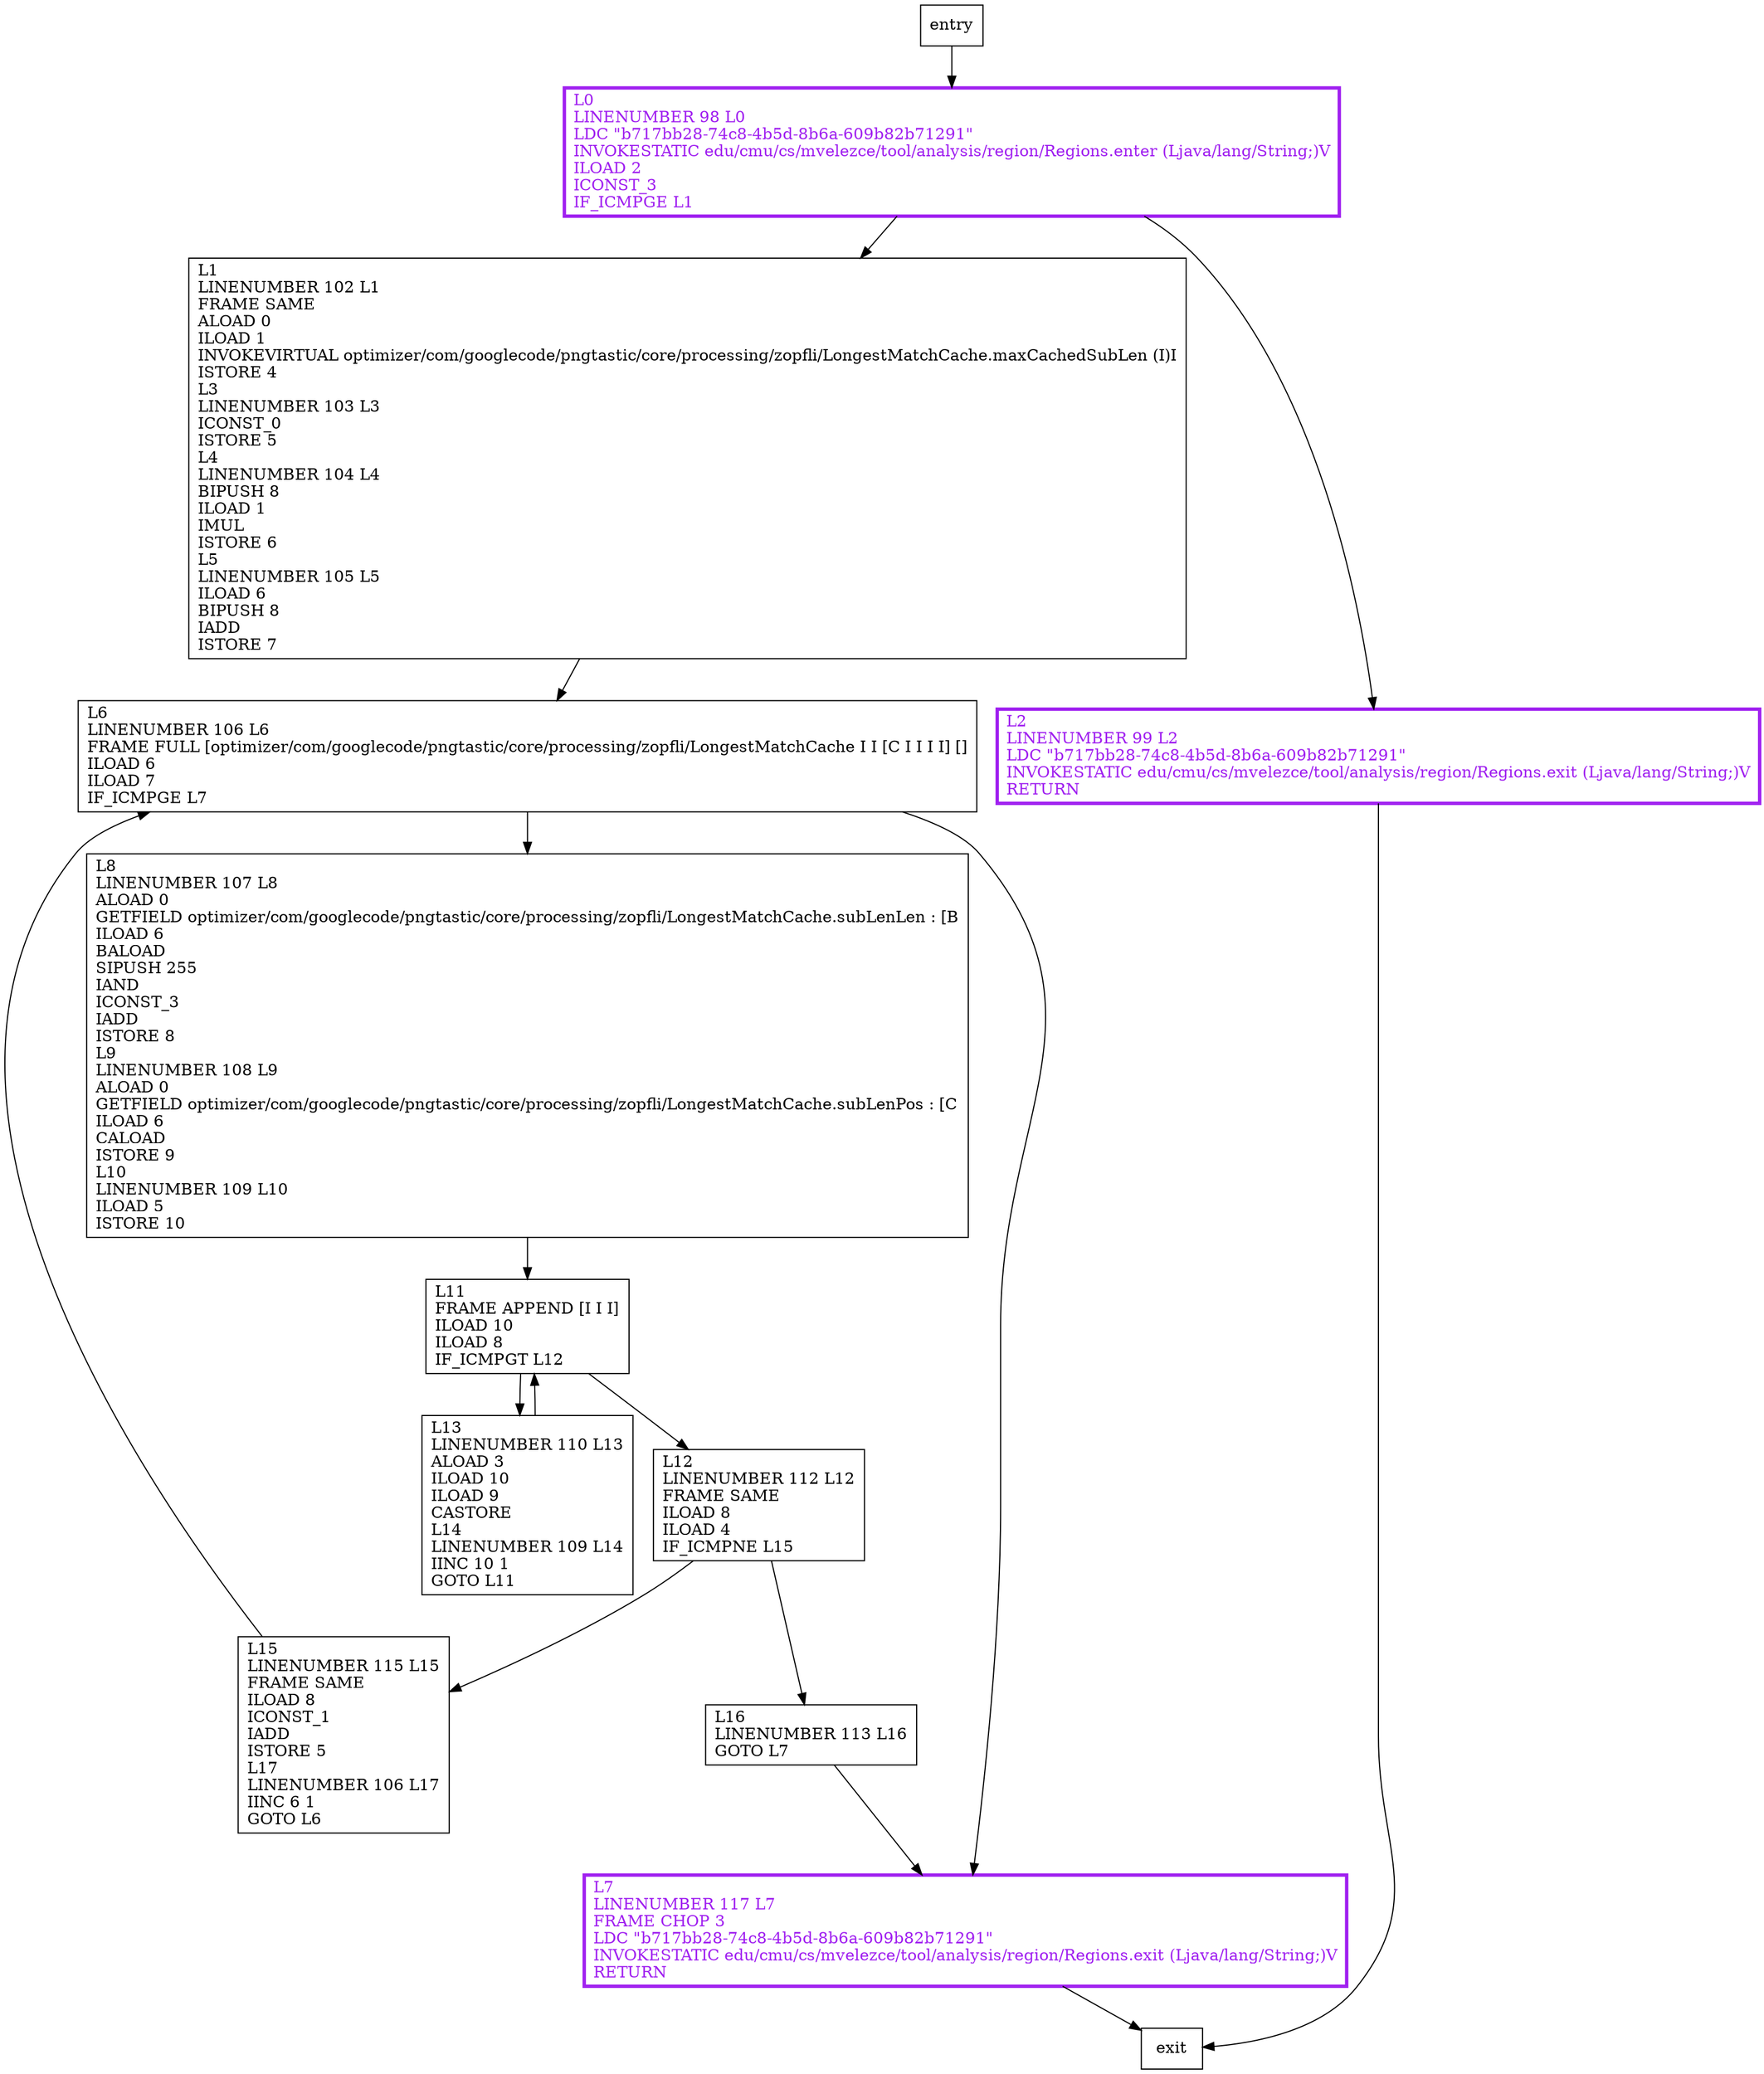 digraph cacheToSubLen {
node [shape=record];
38851648 [label="L1\lLINENUMBER 102 L1\lFRAME SAME\lALOAD 0\lILOAD 1\lINVOKEVIRTUAL optimizer/com/googlecode/pngtastic/core/processing/zopfli/LongestMatchCache.maxCachedSubLen (I)I\lISTORE 4\lL3\lLINENUMBER 103 L3\lICONST_0\lISTORE 5\lL4\lLINENUMBER 104 L4\lBIPUSH 8\lILOAD 1\lIMUL\lISTORE 6\lL5\lLINENUMBER 105 L5\lILOAD 6\lBIPUSH 8\lIADD\lISTORE 7\l"];
230610941 [label="L0\lLINENUMBER 98 L0\lLDC \"b717bb28-74c8-4b5d-8b6a-609b82b71291\"\lINVOKESTATIC edu/cmu/cs/mvelezce/tool/analysis/region/Regions.enter (Ljava/lang/String;)V\lILOAD 2\lICONST_3\lIF_ICMPGE L1\l"];
94690722 [label="L8\lLINENUMBER 107 L8\lALOAD 0\lGETFIELD optimizer/com/googlecode/pngtastic/core/processing/zopfli/LongestMatchCache.subLenLen : [B\lILOAD 6\lBALOAD\lSIPUSH 255\lIAND\lICONST_3\lIADD\lISTORE 8\lL9\lLINENUMBER 108 L9\lALOAD 0\lGETFIELD optimizer/com/googlecode/pngtastic/core/processing/zopfli/LongestMatchCache.subLenPos : [C\lILOAD 6\lCALOAD\lISTORE 9\lL10\lLINENUMBER 109 L10\lILOAD 5\lISTORE 10\l"];
1992844647 [label="L2\lLINENUMBER 99 L2\lLDC \"b717bb28-74c8-4b5d-8b6a-609b82b71291\"\lINVOKESTATIC edu/cmu/cs/mvelezce/tool/analysis/region/Regions.exit (Ljava/lang/String;)V\lRETURN\l"];
30604162 [label="L12\lLINENUMBER 112 L12\lFRAME SAME\lILOAD 8\lILOAD 4\lIF_ICMPNE L15\l"];
872699266 [label="L13\lLINENUMBER 110 L13\lALOAD 3\lILOAD 10\lILOAD 9\lCASTORE\lL14\lLINENUMBER 109 L14\lIINC 10 1\lGOTO L11\l"];
517787604 [label="L15\lLINENUMBER 115 L15\lFRAME SAME\lILOAD 8\lICONST_1\lIADD\lISTORE 5\lL17\lLINENUMBER 106 L17\lIINC 6 1\lGOTO L6\l"];
519751097 [label="L6\lLINENUMBER 106 L6\lFRAME FULL [optimizer/com/googlecode/pngtastic/core/processing/zopfli/LongestMatchCache I I [C I I I I] []\lILOAD 6\lILOAD 7\lIF_ICMPGE L7\l"];
2120154283 [label="L7\lLINENUMBER 117 L7\lFRAME CHOP 3\lLDC \"b717bb28-74c8-4b5d-8b6a-609b82b71291\"\lINVOKESTATIC edu/cmu/cs/mvelezce/tool/analysis/region/Regions.exit (Ljava/lang/String;)V\lRETURN\l"];
147077478 [label="L16\lLINENUMBER 113 L16\lGOTO L7\l"];
1035361293 [label="L11\lFRAME APPEND [I I I]\lILOAD 10\lILOAD 8\lIF_ICMPGT L12\l"];
entry;
exit;
38851648 -> 519751097;
230610941 -> 38851648;
230610941 -> 1992844647;
94690722 -> 1035361293;
1992844647 -> exit;
2120154283 -> exit;
147077478 -> 2120154283;
entry -> 230610941;
30604162 -> 517787604;
30604162 -> 147077478;
872699266 -> 1035361293;
517787604 -> 519751097;
519751097 -> 94690722;
519751097 -> 2120154283;
1035361293 -> 30604162;
1035361293 -> 872699266;
230610941[fontcolor="purple", penwidth=3, color="purple"];
1992844647[fontcolor="purple", penwidth=3, color="purple"];
2120154283[fontcolor="purple", penwidth=3, color="purple"];
}
